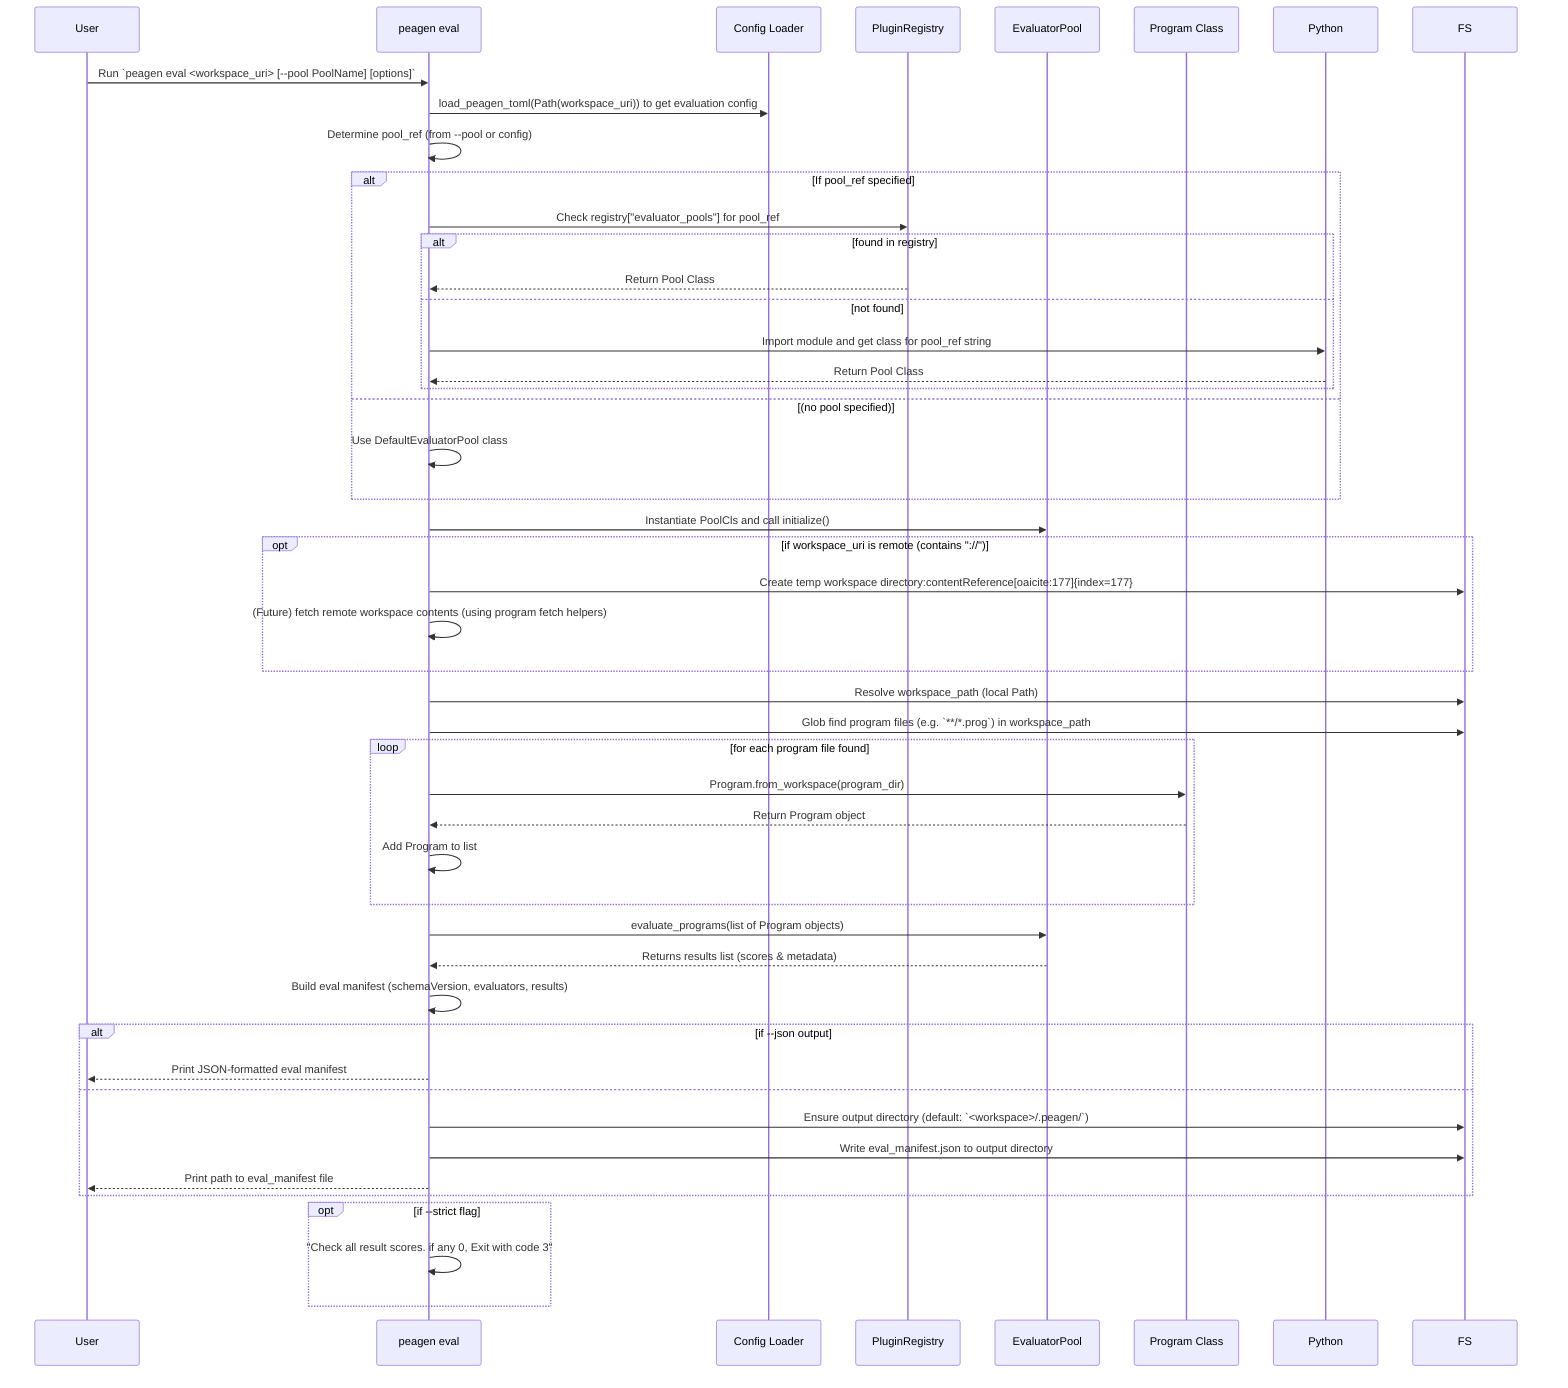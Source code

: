 sequenceDiagram
    participant User
    participant CLI as peagen eval
    participant Config as Config Loader
    participant Reg as PluginRegistry
    participant Pool as EvaluatorPool
    participant Prog as Program Class
    User ->> CLI: Run `peagen eval <workspace_uri> [--pool PoolName] [options]`
    CLI ->> Config: load_peagen_toml(Path(workspace_uri)) to get evaluation config
    CLI ->> CLI: Determine pool_ref (from --pool or config)
    alt If pool_ref specified
        CLI ->> Reg: Check registry["evaluator_pools"] for pool_ref
        alt found in registry
            Reg -->> CLI: Return Pool Class
        else not found
            CLI ->> Python: Import module and get class for pool_ref string
            Python -->> CLI: Return Pool Class
        end
    else (no pool specified)
        CLI ->> CLI: Use DefaultEvaluatorPool class
    end
    CLI ->> Pool: Instantiate PoolCls and call initialize()
    opt if workspace_uri is remote (contains "://")
        CLI ->> FS: Create temp workspace directory:contentReference[oaicite:177]{index=177}
        CLI ->> CLI: (Future) fetch remote workspace contents (using program fetch helpers)
    end
    CLI ->> FS: Resolve workspace_path (local Path)
    CLI ->> FS: Glob find program files (e.g. `**/*.prog`) in workspace_path
    loop for each program file found
        CLI ->> Prog: Program.from_workspace(program_dir)
        Prog -->> CLI: Return Program object
        CLI ->> CLI: Add Program to list
    end
    CLI ->> Pool: evaluate_programs(list of Program objects)
    Pool -->> CLI: Returns results list (scores & metadata)
    CLI ->> CLI: Build eval manifest (schemaVersion, evaluators, results)
    alt if --json output
        CLI -->> User: Print JSON-formatted eval manifest
    else
        CLI ->> FS: Ensure output directory (default: `<workspace>/.peagen/`)
        CLI ->> FS: Write eval_manifest.json to output directory
        CLI -->> User: Print path to eval_manifest file
    end
    opt if --strict flag
        CLI ->> CLI: "Check all result scores. if any 0, Exit with code 3"
    end
